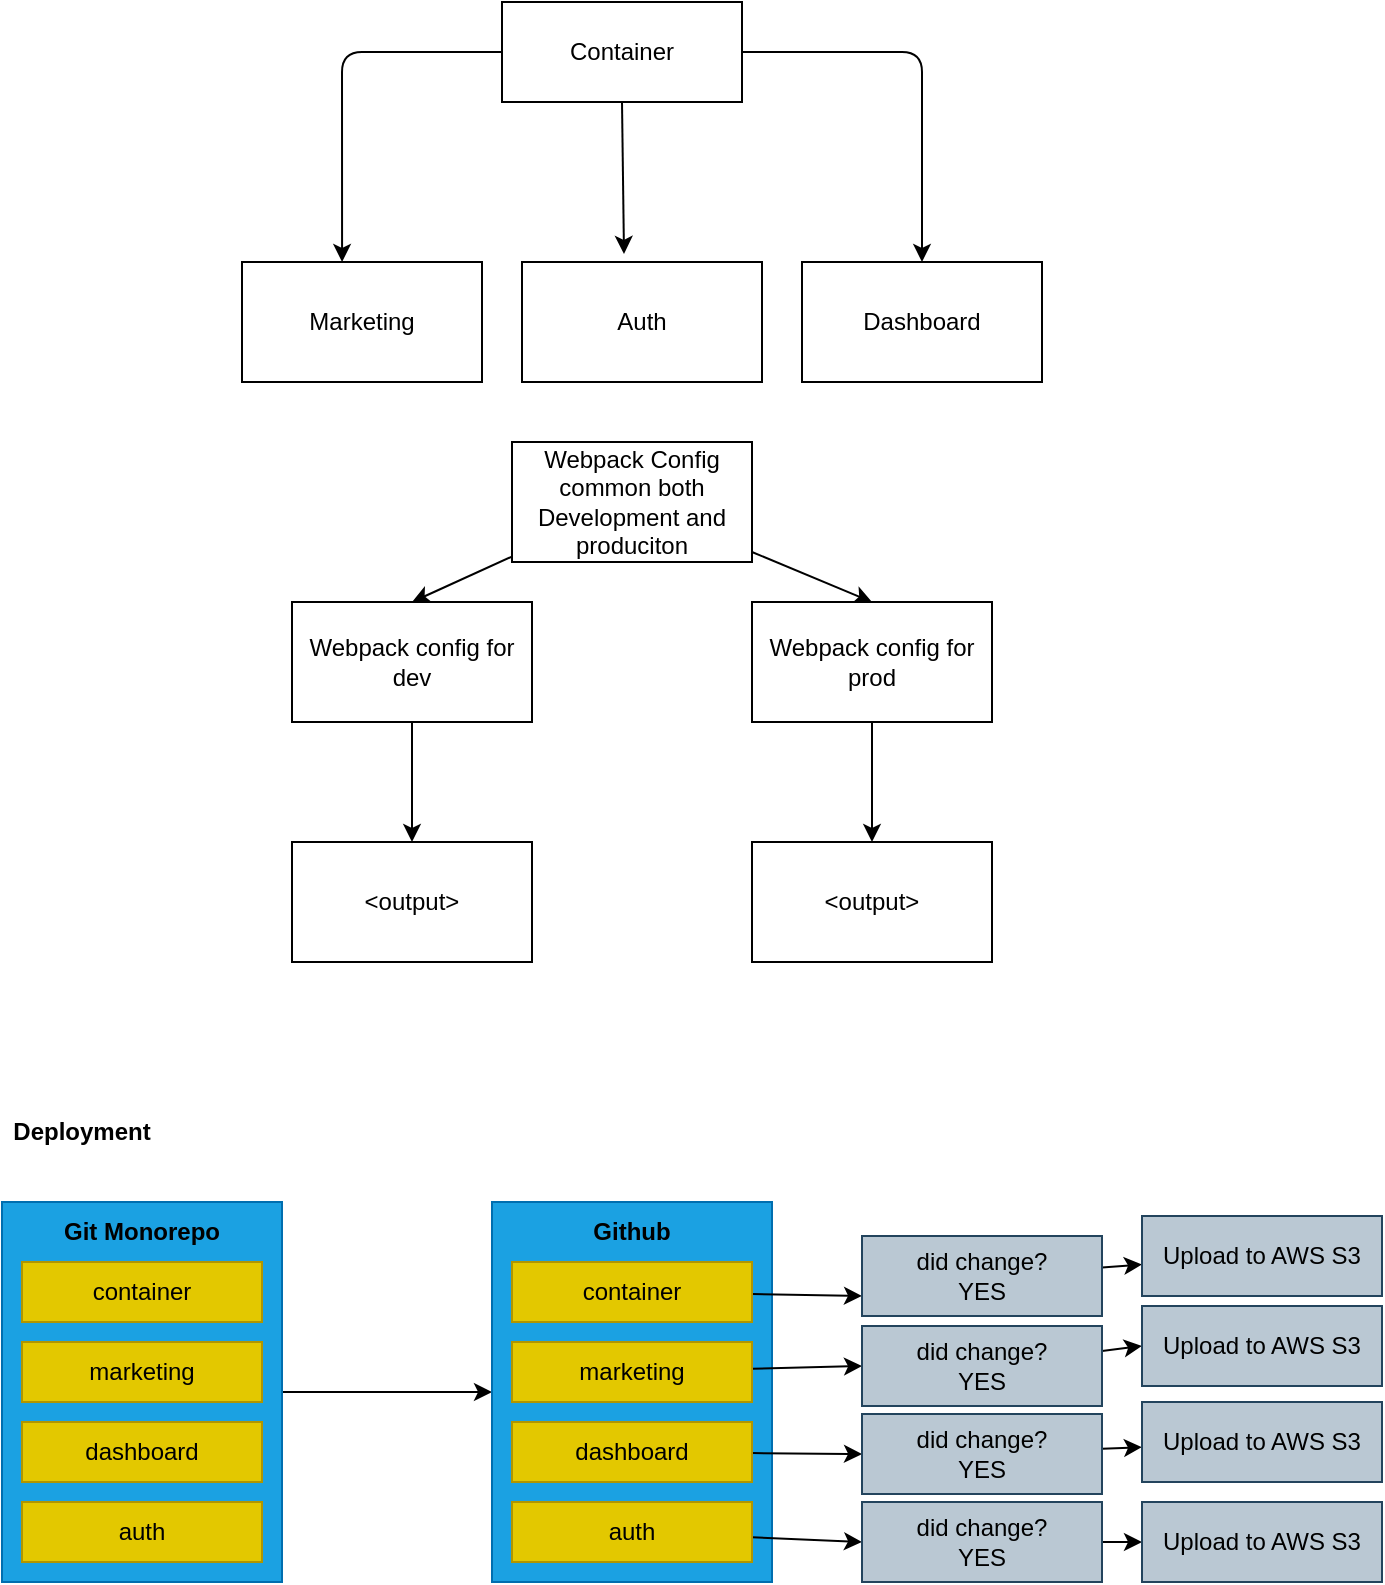 <mxfile>
    <diagram id="dhzFhPWGsah-aoE3FPF9" name="Page-1">
        <mxGraphModel dx="770" dy="617" grid="1" gridSize="10" guides="1" tooltips="1" connect="1" arrows="1" fold="1" page="1" pageScale="1" pageWidth="827" pageHeight="1169" math="0" shadow="0">
            <root>
                <mxCell id="0"/>
                <mxCell id="1" parent="0"/>
                <mxCell id="7" style="edgeStyle=none;html=1;entryX=0.417;entryY=0;entryDx=0;entryDy=0;entryPerimeter=0;" parent="1" source="2" target="4" edge="1">
                    <mxGeometry relative="1" as="geometry">
                        <Array as="points">
                            <mxPoint x="200" y="345"/>
                        </Array>
                    </mxGeometry>
                </mxCell>
                <mxCell id="8" style="edgeStyle=none;html=1;exitX=0.5;exitY=1;exitDx=0;exitDy=0;entryX=0.425;entryY=-0.067;entryDx=0;entryDy=0;entryPerimeter=0;" parent="1" source="2" target="6" edge="1">
                    <mxGeometry relative="1" as="geometry"/>
                </mxCell>
                <mxCell id="9" style="edgeStyle=none;html=1;entryX=0.5;entryY=0;entryDx=0;entryDy=0;" parent="1" source="2" target="3" edge="1">
                    <mxGeometry relative="1" as="geometry">
                        <Array as="points">
                            <mxPoint x="490" y="345"/>
                        </Array>
                    </mxGeometry>
                </mxCell>
                <mxCell id="2" value="Container" style="whiteSpace=wrap;html=1;" parent="1" vertex="1">
                    <mxGeometry x="280" y="320" width="120" height="50" as="geometry"/>
                </mxCell>
                <mxCell id="3" value="Dashboard" style="whiteSpace=wrap;html=1;" parent="1" vertex="1">
                    <mxGeometry x="430" y="450" width="120" height="60" as="geometry"/>
                </mxCell>
                <mxCell id="4" value="Marketing" style="whiteSpace=wrap;html=1;" parent="1" vertex="1">
                    <mxGeometry x="150" y="450" width="120" height="60" as="geometry"/>
                </mxCell>
                <mxCell id="6" value="Auth" style="whiteSpace=wrap;html=1;" parent="1" vertex="1">
                    <mxGeometry x="290" y="450" width="120" height="60" as="geometry"/>
                </mxCell>
                <mxCell id="14" style="edgeStyle=none;html=1;entryX=0.5;entryY=0;entryDx=0;entryDy=0;" parent="1" source="10" target="12" edge="1">
                    <mxGeometry relative="1" as="geometry"/>
                </mxCell>
                <mxCell id="15" style="edgeStyle=none;html=1;entryX=0.5;entryY=0;entryDx=0;entryDy=0;" parent="1" source="10" target="13" edge="1">
                    <mxGeometry relative="1" as="geometry"/>
                </mxCell>
                <mxCell id="10" value="Webpack Config common both Development and produciton" style="whiteSpace=wrap;html=1;" parent="1" vertex="1">
                    <mxGeometry x="285" y="540" width="120" height="60" as="geometry"/>
                </mxCell>
                <mxCell id="22" style="edgeStyle=none;html=1;" parent="1" source="12" target="21" edge="1">
                    <mxGeometry relative="1" as="geometry"/>
                </mxCell>
                <mxCell id="12" value="Webpack config for dev" style="whiteSpace=wrap;html=1;" parent="1" vertex="1">
                    <mxGeometry x="175" y="620" width="120" height="60" as="geometry"/>
                </mxCell>
                <mxCell id="20" value="" style="edgeStyle=none;html=1;" parent="1" source="13" target="19" edge="1">
                    <mxGeometry relative="1" as="geometry"/>
                </mxCell>
                <mxCell id="13" value="Webpack config for prod" style="whiteSpace=wrap;html=1;" parent="1" vertex="1">
                    <mxGeometry x="405" y="620" width="120" height="60" as="geometry"/>
                </mxCell>
                <mxCell id="19" value="&amp;lt;output&amp;gt;" style="whiteSpace=wrap;html=1;" parent="1" vertex="1">
                    <mxGeometry x="405" y="740" width="120" height="60" as="geometry"/>
                </mxCell>
                <mxCell id="21" value="&amp;lt;output&amp;gt;" style="whiteSpace=wrap;html=1;" parent="1" vertex="1">
                    <mxGeometry x="175" y="740" width="120" height="60" as="geometry"/>
                </mxCell>
                <mxCell id="23" value="&lt;b&gt;Deployment&lt;/b&gt;" style="text;strokeColor=none;align=center;fillColor=none;html=1;verticalAlign=middle;whiteSpace=wrap;rounded=0;" parent="1" vertex="1">
                    <mxGeometry x="40" y="870" width="60" height="30" as="geometry"/>
                </mxCell>
                <mxCell id="36" style="edgeStyle=none;html=1;entryX=0;entryY=0.5;entryDx=0;entryDy=0;" edge="1" parent="1" source="24" target="30">
                    <mxGeometry relative="1" as="geometry"/>
                </mxCell>
                <mxCell id="24" value="" style="whiteSpace=wrap;html=1;fillColor=#1ba1e2;fontColor=#ffffff;strokeColor=#006EAF;" parent="1" vertex="1">
                    <mxGeometry x="30" y="920" width="140" height="190" as="geometry"/>
                </mxCell>
                <mxCell id="25" value="container" style="whiteSpace=wrap;html=1;fillColor=#e3c800;fontColor=#000000;strokeColor=#B09500;" parent="1" vertex="1">
                    <mxGeometry x="40" y="950" width="120" height="30" as="geometry"/>
                </mxCell>
                <mxCell id="26" value="marketing" style="whiteSpace=wrap;html=1;fillColor=#e3c800;fontColor=#000000;strokeColor=#B09500;" parent="1" vertex="1">
                    <mxGeometry x="40" y="990" width="120" height="30" as="geometry"/>
                </mxCell>
                <mxCell id="27" value="dashboard" style="whiteSpace=wrap;html=1;fillColor=#e3c800;fontColor=#000000;strokeColor=#B09500;" parent="1" vertex="1">
                    <mxGeometry x="40" y="1030" width="120" height="30" as="geometry"/>
                </mxCell>
                <mxCell id="28" value="auth" style="whiteSpace=wrap;html=1;fillColor=#e3c800;fontColor=#000000;strokeColor=#B09500;" parent="1" vertex="1">
                    <mxGeometry x="40" y="1070" width="120" height="30" as="geometry"/>
                </mxCell>
                <mxCell id="29" value="&lt;b&gt;Git Monorepo&lt;/b&gt;" style="text;strokeColor=none;align=center;fillColor=none;html=1;verticalAlign=middle;whiteSpace=wrap;rounded=0;" parent="1" vertex="1">
                    <mxGeometry x="55" y="920" width="90" height="30" as="geometry"/>
                </mxCell>
                <mxCell id="30" value="" style="whiteSpace=wrap;html=1;fillColor=#1ba1e2;fontColor=#ffffff;strokeColor=#006EAF;" parent="1" vertex="1">
                    <mxGeometry x="275" y="920" width="140" height="190" as="geometry"/>
                </mxCell>
                <mxCell id="42" style="edgeStyle=none;html=1;entryX=0;entryY=0.75;entryDx=0;entryDy=0;" edge="1" parent="1" source="31" target="38">
                    <mxGeometry relative="1" as="geometry"/>
                </mxCell>
                <mxCell id="31" value="container" style="whiteSpace=wrap;html=1;fillColor=#e3c800;fontColor=#000000;strokeColor=#B09500;" parent="1" vertex="1">
                    <mxGeometry x="285" y="950" width="120" height="30" as="geometry"/>
                </mxCell>
                <mxCell id="43" style="edgeStyle=none;html=1;entryX=0;entryY=0.5;entryDx=0;entryDy=0;" edge="1" parent="1" source="32" target="39">
                    <mxGeometry relative="1" as="geometry"/>
                </mxCell>
                <mxCell id="32" value="marketing" style="whiteSpace=wrap;html=1;fillColor=#e3c800;fontColor=#000000;strokeColor=#B09500;" parent="1" vertex="1">
                    <mxGeometry x="285" y="990" width="120" height="30" as="geometry"/>
                </mxCell>
                <mxCell id="44" style="edgeStyle=none;html=1;entryX=0;entryY=0.5;entryDx=0;entryDy=0;" edge="1" parent="1" source="33" target="40">
                    <mxGeometry relative="1" as="geometry"/>
                </mxCell>
                <mxCell id="33" value="dashboard" style="whiteSpace=wrap;html=1;fillColor=#e3c800;fontColor=#000000;strokeColor=#B09500;" parent="1" vertex="1">
                    <mxGeometry x="285" y="1030" width="120" height="30" as="geometry"/>
                </mxCell>
                <mxCell id="45" style="edgeStyle=none;html=1;entryX=0;entryY=0.5;entryDx=0;entryDy=0;" edge="1" parent="1" source="34" target="41">
                    <mxGeometry relative="1" as="geometry"/>
                </mxCell>
                <mxCell id="34" value="auth" style="whiteSpace=wrap;html=1;fillColor=#e3c800;fontColor=#000000;strokeColor=#B09500;" parent="1" vertex="1">
                    <mxGeometry x="285" y="1070" width="120" height="30" as="geometry"/>
                </mxCell>
                <mxCell id="35" value="&lt;b&gt;Github&lt;/b&gt;" style="text;strokeColor=none;align=center;fillColor=none;html=1;verticalAlign=middle;whiteSpace=wrap;rounded=0;" parent="1" vertex="1">
                    <mxGeometry x="300" y="920" width="90" height="30" as="geometry"/>
                </mxCell>
                <mxCell id="47" style="edgeStyle=none;html=1;" edge="1" parent="1" source="38" target="46">
                    <mxGeometry relative="1" as="geometry"/>
                </mxCell>
                <mxCell id="38" value="did change?&lt;br&gt;YES" style="whiteSpace=wrap;html=1;fillColor=#bac8d3;strokeColor=#23445d;" vertex="1" parent="1">
                    <mxGeometry x="460" y="937" width="120" height="40" as="geometry"/>
                </mxCell>
                <mxCell id="53" style="edgeStyle=none;html=1;entryX=0;entryY=0.5;entryDx=0;entryDy=0;" edge="1" parent="1" source="39" target="50">
                    <mxGeometry relative="1" as="geometry"/>
                </mxCell>
                <mxCell id="39" value="did change?&lt;br&gt;YES" style="whiteSpace=wrap;html=1;fillColor=#bac8d3;strokeColor=#23445d;" vertex="1" parent="1">
                    <mxGeometry x="460" y="982" width="120" height="40" as="geometry"/>
                </mxCell>
                <mxCell id="54" style="edgeStyle=none;html=1;" edge="1" parent="1" source="40" target="51">
                    <mxGeometry relative="1" as="geometry"/>
                </mxCell>
                <mxCell id="40" value="did change?&lt;br&gt;YES" style="whiteSpace=wrap;html=1;fillColor=#bac8d3;strokeColor=#23445d;" vertex="1" parent="1">
                    <mxGeometry x="460" y="1026" width="120" height="40" as="geometry"/>
                </mxCell>
                <mxCell id="55" style="edgeStyle=none;html=1;" edge="1" parent="1" source="41" target="52">
                    <mxGeometry relative="1" as="geometry"/>
                </mxCell>
                <mxCell id="41" value="did change?&lt;br&gt;YES" style="whiteSpace=wrap;html=1;fillColor=#bac8d3;strokeColor=#23445d;" vertex="1" parent="1">
                    <mxGeometry x="460" y="1070" width="120" height="40" as="geometry"/>
                </mxCell>
                <mxCell id="46" value="Upload to AWS S3" style="whiteSpace=wrap;html=1;fillColor=#bac8d3;strokeColor=#23445d;" vertex="1" parent="1">
                    <mxGeometry x="600" y="927" width="120" height="40" as="geometry"/>
                </mxCell>
                <mxCell id="50" value="Upload to AWS S3" style="whiteSpace=wrap;html=1;fillColor=#bac8d3;strokeColor=#23445d;" vertex="1" parent="1">
                    <mxGeometry x="600" y="972" width="120" height="40" as="geometry"/>
                </mxCell>
                <mxCell id="51" value="Upload to AWS S3" style="whiteSpace=wrap;html=1;fillColor=#bac8d3;strokeColor=#23445d;" vertex="1" parent="1">
                    <mxGeometry x="600" y="1020" width="120" height="40" as="geometry"/>
                </mxCell>
                <mxCell id="52" value="Upload to AWS S3" style="whiteSpace=wrap;html=1;fillColor=#bac8d3;strokeColor=#23445d;" vertex="1" parent="1">
                    <mxGeometry x="600" y="1070" width="120" height="40" as="geometry"/>
                </mxCell>
            </root>
        </mxGraphModel>
    </diagram>
</mxfile>